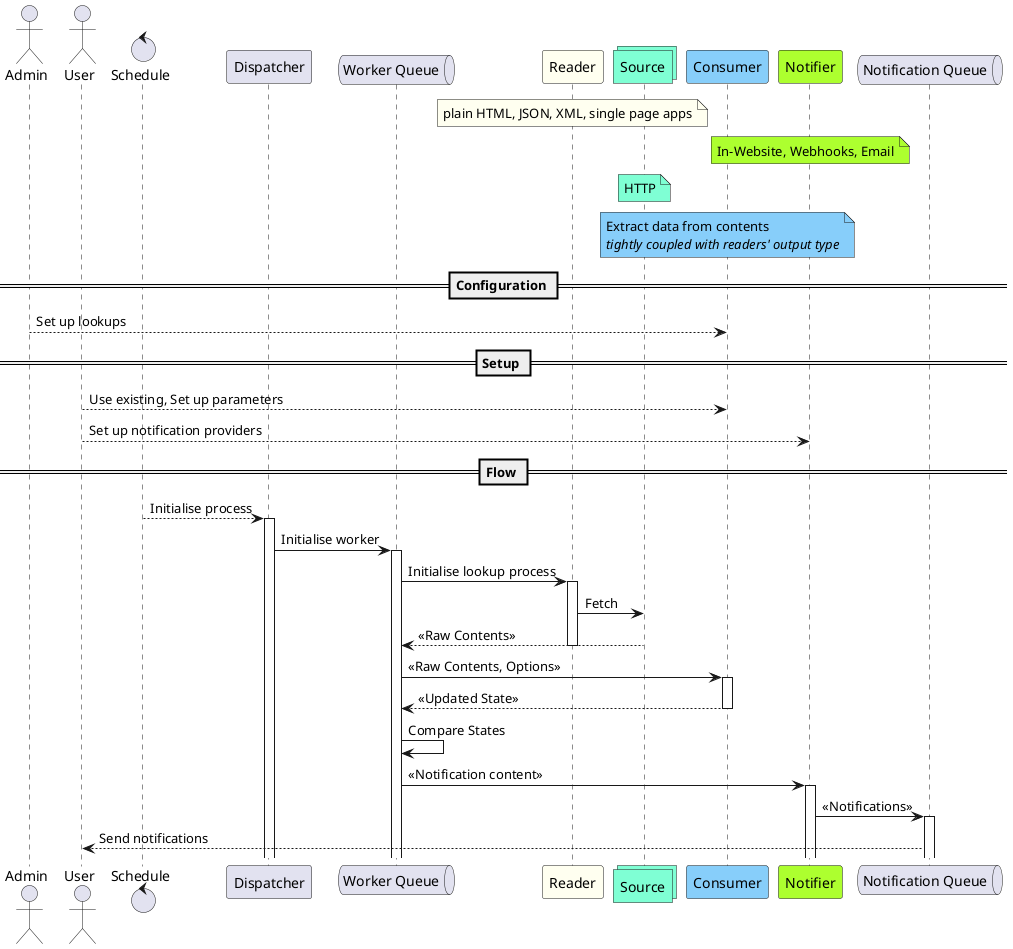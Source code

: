 @startuml

actor Admin
actor User
control Schedule
participant Dispatcher
queue Workers as "Worker Queue"
participant Reader #Ivory
collections Source #Aquamarine
participant Consumer #LightSkyBlue
participant Notifier #GreenYellow
queue NotiQueue as "Notification Queue"

note over Reader #Ivory : plain HTML, JSON, XML, single page apps
note over Notifier #GreenYellow : In-Website, Webhooks, Email
note over Source #Aquamarine : HTTP
note over Consumer #LightSkyBlue
Extract data from contents
//tightly coupled with readers' output type//
end note

== Configuration ==
Admin --> Consumer : Set up lookups

== Setup ==
User --> Consumer : Use existing, Set up parameters
User --> Notifier : Set up notification providers

== Flow ==
Schedule --> Dispatcher : Initialise process
activate Dispatcher

Dispatcher -> Workers : Initialise worker
activate Workers

Workers -> Reader : Initialise lookup process
activate Reader
Reader -> Source : Fetch
Source --> Workers : <<Raw Contents>>
deactivate Reader

Workers -> Consumer : <<Raw Contents, Options>>
activate Consumer

Consumer --> Workers : <<Updated State>>
deactivate Consumer

Workers -> Workers : Compare States

Workers -> Notifier : <<Notification content>>
activate Notifier
Notifier -> NotiQueue : <<Notifications>>
activate NotiQueue

NotiQueue --> User : Send notifications

@enduml